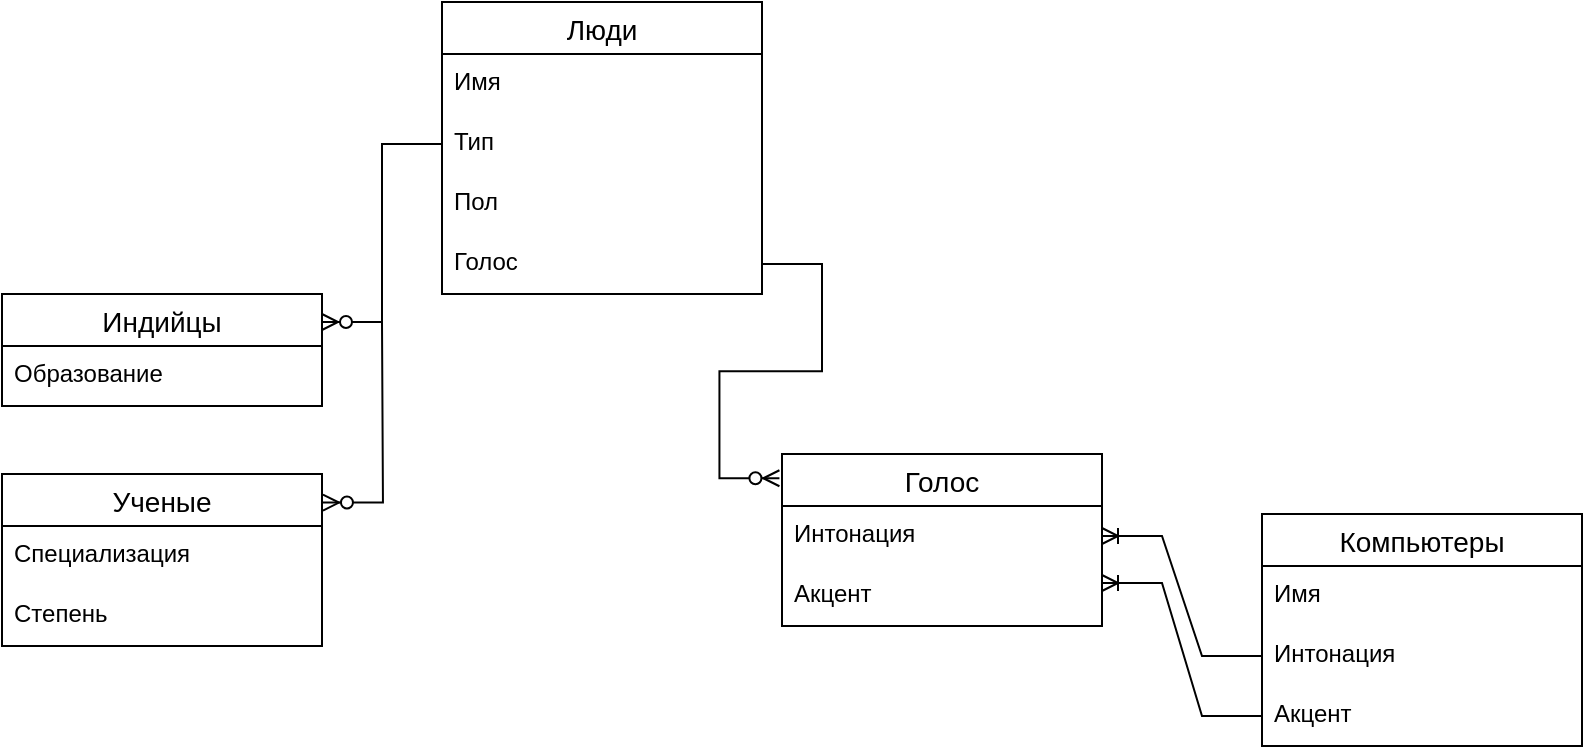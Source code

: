 <mxfile version="23.1.5" type="github">
  <diagram name="Страница — 1" id="2O8APV1M-SB8_SZYfn7B">
    <mxGraphModel dx="830" dy="527" grid="1" gridSize="10" guides="1" tooltips="1" connect="1" arrows="1" fold="1" page="1" pageScale="1" pageWidth="827" pageHeight="1169" math="0" shadow="0">
      <root>
        <mxCell id="0" />
        <mxCell id="1" parent="0" />
        <mxCell id="cdHEONepiKuQJV_7Y66n-24" value="Люди" style="swimlane;fontStyle=0;childLayout=stackLayout;horizontal=1;startSize=26;horizontalStack=0;resizeParent=1;resizeParentMax=0;resizeLast=0;collapsible=1;marginBottom=0;align=center;fontSize=14;" vertex="1" parent="1">
          <mxGeometry x="290" y="164" width="160" height="146" as="geometry" />
        </mxCell>
        <mxCell id="cdHEONepiKuQJV_7Y66n-45" value="Имя" style="text;strokeColor=none;fillColor=none;spacingLeft=4;spacingRight=4;overflow=hidden;rotatable=0;points=[[0,0.5],[1,0.5]];portConstraint=eastwest;fontSize=12;whiteSpace=wrap;html=1;" vertex="1" parent="cdHEONepiKuQJV_7Y66n-24">
          <mxGeometry y="26" width="160" height="30" as="geometry" />
        </mxCell>
        <mxCell id="cdHEONepiKuQJV_7Y66n-25" value="Тип" style="text;strokeColor=none;fillColor=none;spacingLeft=4;spacingRight=4;overflow=hidden;rotatable=0;points=[[0,0.5],[1,0.5]];portConstraint=eastwest;fontSize=12;whiteSpace=wrap;html=1;" vertex="1" parent="cdHEONepiKuQJV_7Y66n-24">
          <mxGeometry y="56" width="160" height="30" as="geometry" />
        </mxCell>
        <mxCell id="cdHEONepiKuQJV_7Y66n-27" value="Пол" style="text;strokeColor=none;fillColor=none;spacingLeft=4;spacingRight=4;overflow=hidden;rotatable=0;points=[[0,0.5],[1,0.5]];portConstraint=eastwest;fontSize=12;whiteSpace=wrap;html=1;" vertex="1" parent="cdHEONepiKuQJV_7Y66n-24">
          <mxGeometry y="86" width="160" height="30" as="geometry" />
        </mxCell>
        <mxCell id="cdHEONepiKuQJV_7Y66n-46" value="Голос" style="text;strokeColor=none;fillColor=none;spacingLeft=4;spacingRight=4;overflow=hidden;rotatable=0;points=[[0,0.5],[1,0.5]];portConstraint=eastwest;fontSize=12;whiteSpace=wrap;html=1;" vertex="1" parent="cdHEONepiKuQJV_7Y66n-24">
          <mxGeometry y="116" width="160" height="30" as="geometry" />
        </mxCell>
        <mxCell id="cdHEONepiKuQJV_7Y66n-29" value="Компьютеры" style="swimlane;fontStyle=0;childLayout=stackLayout;horizontal=1;startSize=26;horizontalStack=0;resizeParent=1;resizeParentMax=0;resizeLast=0;collapsible=1;marginBottom=0;align=center;fontSize=14;" vertex="1" parent="1">
          <mxGeometry x="700" y="420" width="160" height="116" as="geometry" />
        </mxCell>
        <mxCell id="cdHEONepiKuQJV_7Y66n-30" value="Имя" style="text;strokeColor=none;fillColor=none;spacingLeft=4;spacingRight=4;overflow=hidden;rotatable=0;points=[[0,0.5],[1,0.5]];portConstraint=eastwest;fontSize=12;whiteSpace=wrap;html=1;" vertex="1" parent="cdHEONepiKuQJV_7Y66n-29">
          <mxGeometry y="26" width="160" height="30" as="geometry" />
        </mxCell>
        <mxCell id="cdHEONepiKuQJV_7Y66n-31" value="Интонация" style="text;strokeColor=none;fillColor=none;spacingLeft=4;spacingRight=4;overflow=hidden;rotatable=0;points=[[0,0.5],[1,0.5]];portConstraint=eastwest;fontSize=12;whiteSpace=wrap;html=1;" vertex="1" parent="cdHEONepiKuQJV_7Y66n-29">
          <mxGeometry y="56" width="160" height="30" as="geometry" />
        </mxCell>
        <mxCell id="cdHEONepiKuQJV_7Y66n-48" value="Акцент" style="text;strokeColor=none;fillColor=none;spacingLeft=4;spacingRight=4;overflow=hidden;rotatable=0;points=[[0,0.5],[1,0.5]];portConstraint=eastwest;fontSize=12;whiteSpace=wrap;html=1;" vertex="1" parent="cdHEONepiKuQJV_7Y66n-29">
          <mxGeometry y="86" width="160" height="30" as="geometry" />
        </mxCell>
        <mxCell id="cdHEONepiKuQJV_7Y66n-33" value="Голос" style="swimlane;fontStyle=0;childLayout=stackLayout;horizontal=1;startSize=26;horizontalStack=0;resizeParent=1;resizeParentMax=0;resizeLast=0;collapsible=1;marginBottom=0;align=center;fontSize=14;" vertex="1" parent="1">
          <mxGeometry x="460" y="390" width="160" height="86" as="geometry" />
        </mxCell>
        <mxCell id="cdHEONepiKuQJV_7Y66n-34" value="Интонация" style="text;strokeColor=none;fillColor=none;spacingLeft=4;spacingRight=4;overflow=hidden;rotatable=0;points=[[0,0.5],[1,0.5]];portConstraint=eastwest;fontSize=12;whiteSpace=wrap;html=1;" vertex="1" parent="cdHEONepiKuQJV_7Y66n-33">
          <mxGeometry y="26" width="160" height="30" as="geometry" />
        </mxCell>
        <mxCell id="cdHEONepiKuQJV_7Y66n-35" value="Акцент" style="text;strokeColor=none;fillColor=none;spacingLeft=4;spacingRight=4;overflow=hidden;rotatable=0;points=[[0,0.5],[1,0.5]];portConstraint=eastwest;fontSize=12;whiteSpace=wrap;html=1;" vertex="1" parent="cdHEONepiKuQJV_7Y66n-33">
          <mxGeometry y="56" width="160" height="30" as="geometry" />
        </mxCell>
        <mxCell id="cdHEONepiKuQJV_7Y66n-39" value="Индийцы" style="swimlane;fontStyle=0;childLayout=stackLayout;horizontal=1;startSize=26;horizontalStack=0;resizeParent=1;resizeParentMax=0;resizeLast=0;collapsible=1;marginBottom=0;align=center;fontSize=14;" vertex="1" parent="1">
          <mxGeometry x="70" y="310" width="160" height="56" as="geometry" />
        </mxCell>
        <mxCell id="cdHEONepiKuQJV_7Y66n-40" value="Образование" style="text;strokeColor=none;fillColor=none;spacingLeft=4;spacingRight=4;overflow=hidden;rotatable=0;points=[[0,0.5],[1,0.5]];portConstraint=eastwest;fontSize=12;whiteSpace=wrap;html=1;" vertex="1" parent="cdHEONepiKuQJV_7Y66n-39">
          <mxGeometry y="26" width="160" height="30" as="geometry" />
        </mxCell>
        <mxCell id="cdHEONepiKuQJV_7Y66n-49" value="" style="edgeStyle=entityRelationEdgeStyle;fontSize=12;html=1;endArrow=ERoneToMany;rounded=0;exitX=0;exitY=0.5;exitDx=0;exitDy=0;entryX=1;entryY=0.5;entryDx=0;entryDy=0;" edge="1" parent="1" source="cdHEONepiKuQJV_7Y66n-31" target="cdHEONepiKuQJV_7Y66n-34">
          <mxGeometry width="100" height="100" relative="1" as="geometry">
            <mxPoint x="440" y="430" as="sourcePoint" />
            <mxPoint x="540" y="330" as="targetPoint" />
          </mxGeometry>
        </mxCell>
        <mxCell id="cdHEONepiKuQJV_7Y66n-50" value="" style="edgeStyle=entityRelationEdgeStyle;fontSize=12;html=1;endArrow=ERoneToMany;rounded=0;exitX=0;exitY=0.5;exitDx=0;exitDy=0;entryX=1;entryY=0.75;entryDx=0;entryDy=0;" edge="1" parent="1" source="cdHEONepiKuQJV_7Y66n-48" target="cdHEONepiKuQJV_7Y66n-33">
          <mxGeometry width="100" height="100" relative="1" as="geometry">
            <mxPoint x="710" y="421" as="sourcePoint" />
            <mxPoint x="370" y="351" as="targetPoint" />
          </mxGeometry>
        </mxCell>
        <mxCell id="cdHEONepiKuQJV_7Y66n-51" value="Ученые" style="swimlane;fontStyle=0;childLayout=stackLayout;horizontal=1;startSize=26;horizontalStack=0;resizeParent=1;resizeParentMax=0;resizeLast=0;collapsible=1;marginBottom=0;align=center;fontSize=14;" vertex="1" parent="1">
          <mxGeometry x="70" y="400" width="160" height="86" as="geometry" />
        </mxCell>
        <mxCell id="cdHEONepiKuQJV_7Y66n-52" value="Специализация" style="text;strokeColor=none;fillColor=none;spacingLeft=4;spacingRight=4;overflow=hidden;rotatable=0;points=[[0,0.5],[1,0.5]];portConstraint=eastwest;fontSize=12;whiteSpace=wrap;html=1;" vertex="1" parent="cdHEONepiKuQJV_7Y66n-51">
          <mxGeometry y="26" width="160" height="30" as="geometry" />
        </mxCell>
        <mxCell id="cdHEONepiKuQJV_7Y66n-53" value="Степень" style="text;strokeColor=none;fillColor=none;spacingLeft=4;spacingRight=4;overflow=hidden;rotatable=0;points=[[0,0.5],[1,0.5]];portConstraint=eastwest;fontSize=12;whiteSpace=wrap;html=1;" vertex="1" parent="cdHEONepiKuQJV_7Y66n-51">
          <mxGeometry y="56" width="160" height="30" as="geometry" />
        </mxCell>
        <mxCell id="cdHEONepiKuQJV_7Y66n-55" value="" style="edgeStyle=entityRelationEdgeStyle;fontSize=12;html=1;endArrow=ERzeroToMany;endFill=1;rounded=0;entryX=1;entryY=0.25;entryDx=0;entryDy=0;exitX=0;exitY=0.5;exitDx=0;exitDy=0;" edge="1" parent="1" source="cdHEONepiKuQJV_7Y66n-25" target="cdHEONepiKuQJV_7Y66n-39">
          <mxGeometry width="100" height="100" relative="1" as="geometry">
            <mxPoint x="250" y="336" as="sourcePoint" />
            <mxPoint x="350" y="236" as="targetPoint" />
          </mxGeometry>
        </mxCell>
        <mxCell id="cdHEONepiKuQJV_7Y66n-56" value="" style="edgeStyle=entityRelationEdgeStyle;fontSize=12;html=1;endArrow=ERzeroToMany;endFill=1;rounded=0;entryX=1.003;entryY=0.166;entryDx=0;entryDy=0;exitX=0;exitY=0.5;exitDx=0;exitDy=0;entryPerimeter=0;" edge="1" parent="1" source="cdHEONepiKuQJV_7Y66n-25" target="cdHEONepiKuQJV_7Y66n-51">
          <mxGeometry width="100" height="100" relative="1" as="geometry">
            <mxPoint x="430" y="346.5" as="sourcePoint" />
            <mxPoint x="300" y="289.5" as="targetPoint" />
          </mxGeometry>
        </mxCell>
        <mxCell id="cdHEONepiKuQJV_7Y66n-59" value="" style="edgeStyle=entityRelationEdgeStyle;fontSize=12;html=1;endArrow=ERzeroToMany;endFill=1;rounded=0;exitX=1;exitY=0.5;exitDx=0;exitDy=0;entryX=-0.008;entryY=0.141;entryDx=0;entryDy=0;entryPerimeter=0;" edge="1" parent="1" source="cdHEONepiKuQJV_7Y66n-46" target="cdHEONepiKuQJV_7Y66n-33">
          <mxGeometry width="100" height="100" relative="1" as="geometry">
            <mxPoint x="460" y="290.5" as="sourcePoint" />
            <mxPoint x="510" y="400" as="targetPoint" />
            <Array as="points">
              <mxPoint x="420" y="390" />
            </Array>
          </mxGeometry>
        </mxCell>
      </root>
    </mxGraphModel>
  </diagram>
</mxfile>
